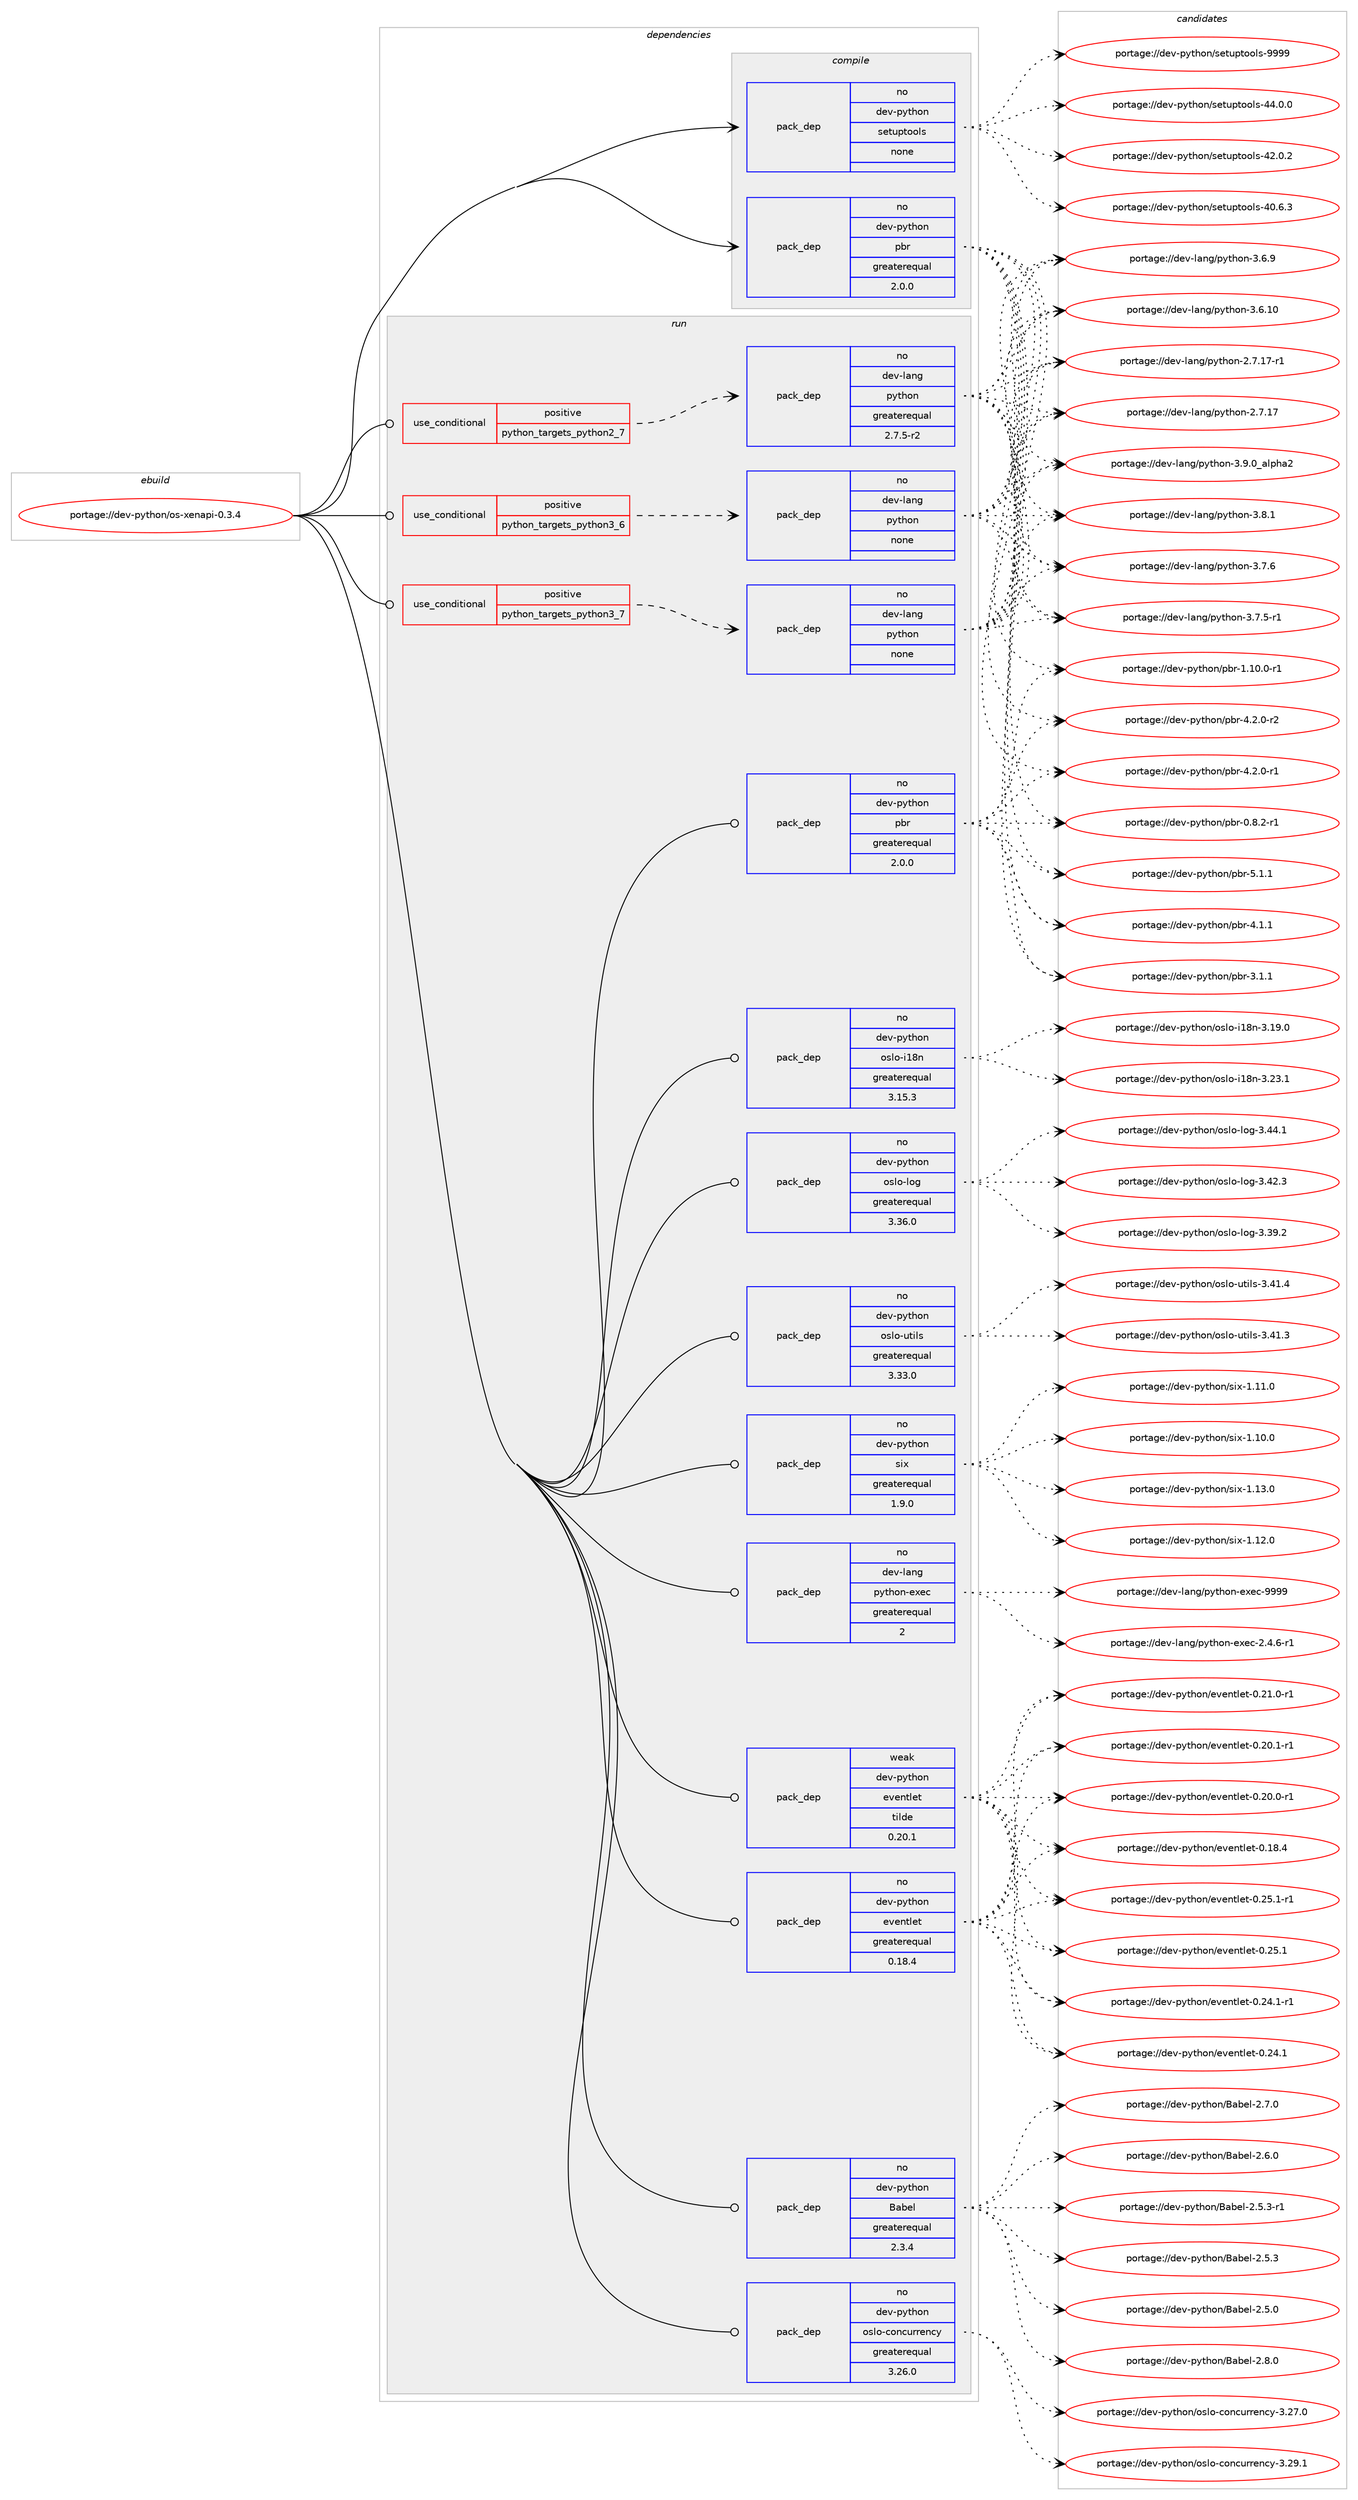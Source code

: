 digraph prolog {

# *************
# Graph options
# *************

newrank=true;
concentrate=true;
compound=true;
graph [rankdir=LR,fontname=Helvetica,fontsize=10,ranksep=1.5];#, ranksep=2.5, nodesep=0.2];
edge  [arrowhead=vee];
node  [fontname=Helvetica,fontsize=10];

# **********
# The ebuild
# **********

subgraph cluster_leftcol {
color=gray;
label=<<i>ebuild</i>>;
id [label="portage://dev-python/os-xenapi-0.3.4", color=red, width=4, href="../dev-python/os-xenapi-0.3.4.svg"];
}

# ****************
# The dependencies
# ****************

subgraph cluster_midcol {
color=gray;
label=<<i>dependencies</i>>;
subgraph cluster_compile {
fillcolor="#eeeeee";
style=filled;
label=<<i>compile</i>>;
subgraph pack329526 {
dependency446265 [label=<<TABLE BORDER="0" CELLBORDER="1" CELLSPACING="0" CELLPADDING="4" WIDTH="220"><TR><TD ROWSPAN="6" CELLPADDING="30">pack_dep</TD></TR><TR><TD WIDTH="110">no</TD></TR><TR><TD>dev-python</TD></TR><TR><TD>pbr</TD></TR><TR><TD>greaterequal</TD></TR><TR><TD>2.0.0</TD></TR></TABLE>>, shape=none, color=blue];
}
id:e -> dependency446265:w [weight=20,style="solid",arrowhead="vee"];
subgraph pack329527 {
dependency446266 [label=<<TABLE BORDER="0" CELLBORDER="1" CELLSPACING="0" CELLPADDING="4" WIDTH="220"><TR><TD ROWSPAN="6" CELLPADDING="30">pack_dep</TD></TR><TR><TD WIDTH="110">no</TD></TR><TR><TD>dev-python</TD></TR><TR><TD>setuptools</TD></TR><TR><TD>none</TD></TR><TR><TD></TD></TR></TABLE>>, shape=none, color=blue];
}
id:e -> dependency446266:w [weight=20,style="solid",arrowhead="vee"];
}
subgraph cluster_compileandrun {
fillcolor="#eeeeee";
style=filled;
label=<<i>compile and run</i>>;
}
subgraph cluster_run {
fillcolor="#eeeeee";
style=filled;
label=<<i>run</i>>;
subgraph cond111764 {
dependency446267 [label=<<TABLE BORDER="0" CELLBORDER="1" CELLSPACING="0" CELLPADDING="4"><TR><TD ROWSPAN="3" CELLPADDING="10">use_conditional</TD></TR><TR><TD>positive</TD></TR><TR><TD>python_targets_python2_7</TD></TR></TABLE>>, shape=none, color=red];
subgraph pack329528 {
dependency446268 [label=<<TABLE BORDER="0" CELLBORDER="1" CELLSPACING="0" CELLPADDING="4" WIDTH="220"><TR><TD ROWSPAN="6" CELLPADDING="30">pack_dep</TD></TR><TR><TD WIDTH="110">no</TD></TR><TR><TD>dev-lang</TD></TR><TR><TD>python</TD></TR><TR><TD>greaterequal</TD></TR><TR><TD>2.7.5-r2</TD></TR></TABLE>>, shape=none, color=blue];
}
dependency446267:e -> dependency446268:w [weight=20,style="dashed",arrowhead="vee"];
}
id:e -> dependency446267:w [weight=20,style="solid",arrowhead="odot"];
subgraph cond111765 {
dependency446269 [label=<<TABLE BORDER="0" CELLBORDER="1" CELLSPACING="0" CELLPADDING="4"><TR><TD ROWSPAN="3" CELLPADDING="10">use_conditional</TD></TR><TR><TD>positive</TD></TR><TR><TD>python_targets_python3_6</TD></TR></TABLE>>, shape=none, color=red];
subgraph pack329529 {
dependency446270 [label=<<TABLE BORDER="0" CELLBORDER="1" CELLSPACING="0" CELLPADDING="4" WIDTH="220"><TR><TD ROWSPAN="6" CELLPADDING="30">pack_dep</TD></TR><TR><TD WIDTH="110">no</TD></TR><TR><TD>dev-lang</TD></TR><TR><TD>python</TD></TR><TR><TD>none</TD></TR><TR><TD></TD></TR></TABLE>>, shape=none, color=blue];
}
dependency446269:e -> dependency446270:w [weight=20,style="dashed",arrowhead="vee"];
}
id:e -> dependency446269:w [weight=20,style="solid",arrowhead="odot"];
subgraph cond111766 {
dependency446271 [label=<<TABLE BORDER="0" CELLBORDER="1" CELLSPACING="0" CELLPADDING="4"><TR><TD ROWSPAN="3" CELLPADDING="10">use_conditional</TD></TR><TR><TD>positive</TD></TR><TR><TD>python_targets_python3_7</TD></TR></TABLE>>, shape=none, color=red];
subgraph pack329530 {
dependency446272 [label=<<TABLE BORDER="0" CELLBORDER="1" CELLSPACING="0" CELLPADDING="4" WIDTH="220"><TR><TD ROWSPAN="6" CELLPADDING="30">pack_dep</TD></TR><TR><TD WIDTH="110">no</TD></TR><TR><TD>dev-lang</TD></TR><TR><TD>python</TD></TR><TR><TD>none</TD></TR><TR><TD></TD></TR></TABLE>>, shape=none, color=blue];
}
dependency446271:e -> dependency446272:w [weight=20,style="dashed",arrowhead="vee"];
}
id:e -> dependency446271:w [weight=20,style="solid",arrowhead="odot"];
subgraph pack329531 {
dependency446273 [label=<<TABLE BORDER="0" CELLBORDER="1" CELLSPACING="0" CELLPADDING="4" WIDTH="220"><TR><TD ROWSPAN="6" CELLPADDING="30">pack_dep</TD></TR><TR><TD WIDTH="110">no</TD></TR><TR><TD>dev-lang</TD></TR><TR><TD>python-exec</TD></TR><TR><TD>greaterequal</TD></TR><TR><TD>2</TD></TR></TABLE>>, shape=none, color=blue];
}
id:e -> dependency446273:w [weight=20,style="solid",arrowhead="odot"];
subgraph pack329532 {
dependency446274 [label=<<TABLE BORDER="0" CELLBORDER="1" CELLSPACING="0" CELLPADDING="4" WIDTH="220"><TR><TD ROWSPAN="6" CELLPADDING="30">pack_dep</TD></TR><TR><TD WIDTH="110">no</TD></TR><TR><TD>dev-python</TD></TR><TR><TD>Babel</TD></TR><TR><TD>greaterequal</TD></TR><TR><TD>2.3.4</TD></TR></TABLE>>, shape=none, color=blue];
}
id:e -> dependency446274:w [weight=20,style="solid",arrowhead="odot"];
subgraph pack329533 {
dependency446275 [label=<<TABLE BORDER="0" CELLBORDER="1" CELLSPACING="0" CELLPADDING="4" WIDTH="220"><TR><TD ROWSPAN="6" CELLPADDING="30">pack_dep</TD></TR><TR><TD WIDTH="110">no</TD></TR><TR><TD>dev-python</TD></TR><TR><TD>eventlet</TD></TR><TR><TD>greaterequal</TD></TR><TR><TD>0.18.4</TD></TR></TABLE>>, shape=none, color=blue];
}
id:e -> dependency446275:w [weight=20,style="solid",arrowhead="odot"];
subgraph pack329534 {
dependency446276 [label=<<TABLE BORDER="0" CELLBORDER="1" CELLSPACING="0" CELLPADDING="4" WIDTH="220"><TR><TD ROWSPAN="6" CELLPADDING="30">pack_dep</TD></TR><TR><TD WIDTH="110">no</TD></TR><TR><TD>dev-python</TD></TR><TR><TD>oslo-concurrency</TD></TR><TR><TD>greaterequal</TD></TR><TR><TD>3.26.0</TD></TR></TABLE>>, shape=none, color=blue];
}
id:e -> dependency446276:w [weight=20,style="solid",arrowhead="odot"];
subgraph pack329535 {
dependency446277 [label=<<TABLE BORDER="0" CELLBORDER="1" CELLSPACING="0" CELLPADDING="4" WIDTH="220"><TR><TD ROWSPAN="6" CELLPADDING="30">pack_dep</TD></TR><TR><TD WIDTH="110">no</TD></TR><TR><TD>dev-python</TD></TR><TR><TD>oslo-i18n</TD></TR><TR><TD>greaterequal</TD></TR><TR><TD>3.15.3</TD></TR></TABLE>>, shape=none, color=blue];
}
id:e -> dependency446277:w [weight=20,style="solid",arrowhead="odot"];
subgraph pack329536 {
dependency446278 [label=<<TABLE BORDER="0" CELLBORDER="1" CELLSPACING="0" CELLPADDING="4" WIDTH="220"><TR><TD ROWSPAN="6" CELLPADDING="30">pack_dep</TD></TR><TR><TD WIDTH="110">no</TD></TR><TR><TD>dev-python</TD></TR><TR><TD>oslo-log</TD></TR><TR><TD>greaterequal</TD></TR><TR><TD>3.36.0</TD></TR></TABLE>>, shape=none, color=blue];
}
id:e -> dependency446278:w [weight=20,style="solid",arrowhead="odot"];
subgraph pack329537 {
dependency446279 [label=<<TABLE BORDER="0" CELLBORDER="1" CELLSPACING="0" CELLPADDING="4" WIDTH="220"><TR><TD ROWSPAN="6" CELLPADDING="30">pack_dep</TD></TR><TR><TD WIDTH="110">no</TD></TR><TR><TD>dev-python</TD></TR><TR><TD>oslo-utils</TD></TR><TR><TD>greaterequal</TD></TR><TR><TD>3.33.0</TD></TR></TABLE>>, shape=none, color=blue];
}
id:e -> dependency446279:w [weight=20,style="solid",arrowhead="odot"];
subgraph pack329538 {
dependency446280 [label=<<TABLE BORDER="0" CELLBORDER="1" CELLSPACING="0" CELLPADDING="4" WIDTH="220"><TR><TD ROWSPAN="6" CELLPADDING="30">pack_dep</TD></TR><TR><TD WIDTH="110">no</TD></TR><TR><TD>dev-python</TD></TR><TR><TD>pbr</TD></TR><TR><TD>greaterequal</TD></TR><TR><TD>2.0.0</TD></TR></TABLE>>, shape=none, color=blue];
}
id:e -> dependency446280:w [weight=20,style="solid",arrowhead="odot"];
subgraph pack329539 {
dependency446281 [label=<<TABLE BORDER="0" CELLBORDER="1" CELLSPACING="0" CELLPADDING="4" WIDTH="220"><TR><TD ROWSPAN="6" CELLPADDING="30">pack_dep</TD></TR><TR><TD WIDTH="110">no</TD></TR><TR><TD>dev-python</TD></TR><TR><TD>six</TD></TR><TR><TD>greaterequal</TD></TR><TR><TD>1.9.0</TD></TR></TABLE>>, shape=none, color=blue];
}
id:e -> dependency446281:w [weight=20,style="solid",arrowhead="odot"];
subgraph pack329540 {
dependency446282 [label=<<TABLE BORDER="0" CELLBORDER="1" CELLSPACING="0" CELLPADDING="4" WIDTH="220"><TR><TD ROWSPAN="6" CELLPADDING="30">pack_dep</TD></TR><TR><TD WIDTH="110">weak</TD></TR><TR><TD>dev-python</TD></TR><TR><TD>eventlet</TD></TR><TR><TD>tilde</TD></TR><TR><TD>0.20.1</TD></TR></TABLE>>, shape=none, color=blue];
}
id:e -> dependency446282:w [weight=20,style="solid",arrowhead="odot"];
}
}

# **************
# The candidates
# **************

subgraph cluster_choices {
rank=same;
color=gray;
label=<<i>candidates</i>>;

subgraph choice329526 {
color=black;
nodesep=1;
choice100101118451121211161041111104711298114455346494649 [label="portage://dev-python/pbr-5.1.1", color=red, width=4,href="../dev-python/pbr-5.1.1.svg"];
choice1001011184511212111610411111047112981144552465046484511450 [label="portage://dev-python/pbr-4.2.0-r2", color=red, width=4,href="../dev-python/pbr-4.2.0-r2.svg"];
choice1001011184511212111610411111047112981144552465046484511449 [label="portage://dev-python/pbr-4.2.0-r1", color=red, width=4,href="../dev-python/pbr-4.2.0-r1.svg"];
choice100101118451121211161041111104711298114455246494649 [label="portage://dev-python/pbr-4.1.1", color=red, width=4,href="../dev-python/pbr-4.1.1.svg"];
choice100101118451121211161041111104711298114455146494649 [label="portage://dev-python/pbr-3.1.1", color=red, width=4,href="../dev-python/pbr-3.1.1.svg"];
choice100101118451121211161041111104711298114454946494846484511449 [label="portage://dev-python/pbr-1.10.0-r1", color=red, width=4,href="../dev-python/pbr-1.10.0-r1.svg"];
choice1001011184511212111610411111047112981144548465646504511449 [label="portage://dev-python/pbr-0.8.2-r1", color=red, width=4,href="../dev-python/pbr-0.8.2-r1.svg"];
dependency446265:e -> choice100101118451121211161041111104711298114455346494649:w [style=dotted,weight="100"];
dependency446265:e -> choice1001011184511212111610411111047112981144552465046484511450:w [style=dotted,weight="100"];
dependency446265:e -> choice1001011184511212111610411111047112981144552465046484511449:w [style=dotted,weight="100"];
dependency446265:e -> choice100101118451121211161041111104711298114455246494649:w [style=dotted,weight="100"];
dependency446265:e -> choice100101118451121211161041111104711298114455146494649:w [style=dotted,weight="100"];
dependency446265:e -> choice100101118451121211161041111104711298114454946494846484511449:w [style=dotted,weight="100"];
dependency446265:e -> choice1001011184511212111610411111047112981144548465646504511449:w [style=dotted,weight="100"];
}
subgraph choice329527 {
color=black;
nodesep=1;
choice10010111845112121116104111110471151011161171121161111111081154557575757 [label="portage://dev-python/setuptools-9999", color=red, width=4,href="../dev-python/setuptools-9999.svg"];
choice100101118451121211161041111104711510111611711211611111110811545525246484648 [label="portage://dev-python/setuptools-44.0.0", color=red, width=4,href="../dev-python/setuptools-44.0.0.svg"];
choice100101118451121211161041111104711510111611711211611111110811545525046484650 [label="portage://dev-python/setuptools-42.0.2", color=red, width=4,href="../dev-python/setuptools-42.0.2.svg"];
choice100101118451121211161041111104711510111611711211611111110811545524846544651 [label="portage://dev-python/setuptools-40.6.3", color=red, width=4,href="../dev-python/setuptools-40.6.3.svg"];
dependency446266:e -> choice10010111845112121116104111110471151011161171121161111111081154557575757:w [style=dotted,weight="100"];
dependency446266:e -> choice100101118451121211161041111104711510111611711211611111110811545525246484648:w [style=dotted,weight="100"];
dependency446266:e -> choice100101118451121211161041111104711510111611711211611111110811545525046484650:w [style=dotted,weight="100"];
dependency446266:e -> choice100101118451121211161041111104711510111611711211611111110811545524846544651:w [style=dotted,weight="100"];
}
subgraph choice329528 {
color=black;
nodesep=1;
choice10010111845108971101034711212111610411111045514657464895971081121049750 [label="portage://dev-lang/python-3.9.0_alpha2", color=red, width=4,href="../dev-lang/python-3.9.0_alpha2.svg"];
choice100101118451089711010347112121116104111110455146564649 [label="portage://dev-lang/python-3.8.1", color=red, width=4,href="../dev-lang/python-3.8.1.svg"];
choice100101118451089711010347112121116104111110455146554654 [label="portage://dev-lang/python-3.7.6", color=red, width=4,href="../dev-lang/python-3.7.6.svg"];
choice1001011184510897110103471121211161041111104551465546534511449 [label="portage://dev-lang/python-3.7.5-r1", color=red, width=4,href="../dev-lang/python-3.7.5-r1.svg"];
choice100101118451089711010347112121116104111110455146544657 [label="portage://dev-lang/python-3.6.9", color=red, width=4,href="../dev-lang/python-3.6.9.svg"];
choice10010111845108971101034711212111610411111045514654464948 [label="portage://dev-lang/python-3.6.10", color=red, width=4,href="../dev-lang/python-3.6.10.svg"];
choice100101118451089711010347112121116104111110455046554649554511449 [label="portage://dev-lang/python-2.7.17-r1", color=red, width=4,href="../dev-lang/python-2.7.17-r1.svg"];
choice10010111845108971101034711212111610411111045504655464955 [label="portage://dev-lang/python-2.7.17", color=red, width=4,href="../dev-lang/python-2.7.17.svg"];
dependency446268:e -> choice10010111845108971101034711212111610411111045514657464895971081121049750:w [style=dotted,weight="100"];
dependency446268:e -> choice100101118451089711010347112121116104111110455146564649:w [style=dotted,weight="100"];
dependency446268:e -> choice100101118451089711010347112121116104111110455146554654:w [style=dotted,weight="100"];
dependency446268:e -> choice1001011184510897110103471121211161041111104551465546534511449:w [style=dotted,weight="100"];
dependency446268:e -> choice100101118451089711010347112121116104111110455146544657:w [style=dotted,weight="100"];
dependency446268:e -> choice10010111845108971101034711212111610411111045514654464948:w [style=dotted,weight="100"];
dependency446268:e -> choice100101118451089711010347112121116104111110455046554649554511449:w [style=dotted,weight="100"];
dependency446268:e -> choice10010111845108971101034711212111610411111045504655464955:w [style=dotted,weight="100"];
}
subgraph choice329529 {
color=black;
nodesep=1;
choice10010111845108971101034711212111610411111045514657464895971081121049750 [label="portage://dev-lang/python-3.9.0_alpha2", color=red, width=4,href="../dev-lang/python-3.9.0_alpha2.svg"];
choice100101118451089711010347112121116104111110455146564649 [label="portage://dev-lang/python-3.8.1", color=red, width=4,href="../dev-lang/python-3.8.1.svg"];
choice100101118451089711010347112121116104111110455146554654 [label="portage://dev-lang/python-3.7.6", color=red, width=4,href="../dev-lang/python-3.7.6.svg"];
choice1001011184510897110103471121211161041111104551465546534511449 [label="portage://dev-lang/python-3.7.5-r1", color=red, width=4,href="../dev-lang/python-3.7.5-r1.svg"];
choice100101118451089711010347112121116104111110455146544657 [label="portage://dev-lang/python-3.6.9", color=red, width=4,href="../dev-lang/python-3.6.9.svg"];
choice10010111845108971101034711212111610411111045514654464948 [label="portage://dev-lang/python-3.6.10", color=red, width=4,href="../dev-lang/python-3.6.10.svg"];
choice100101118451089711010347112121116104111110455046554649554511449 [label="portage://dev-lang/python-2.7.17-r1", color=red, width=4,href="../dev-lang/python-2.7.17-r1.svg"];
choice10010111845108971101034711212111610411111045504655464955 [label="portage://dev-lang/python-2.7.17", color=red, width=4,href="../dev-lang/python-2.7.17.svg"];
dependency446270:e -> choice10010111845108971101034711212111610411111045514657464895971081121049750:w [style=dotted,weight="100"];
dependency446270:e -> choice100101118451089711010347112121116104111110455146564649:w [style=dotted,weight="100"];
dependency446270:e -> choice100101118451089711010347112121116104111110455146554654:w [style=dotted,weight="100"];
dependency446270:e -> choice1001011184510897110103471121211161041111104551465546534511449:w [style=dotted,weight="100"];
dependency446270:e -> choice100101118451089711010347112121116104111110455146544657:w [style=dotted,weight="100"];
dependency446270:e -> choice10010111845108971101034711212111610411111045514654464948:w [style=dotted,weight="100"];
dependency446270:e -> choice100101118451089711010347112121116104111110455046554649554511449:w [style=dotted,weight="100"];
dependency446270:e -> choice10010111845108971101034711212111610411111045504655464955:w [style=dotted,weight="100"];
}
subgraph choice329530 {
color=black;
nodesep=1;
choice10010111845108971101034711212111610411111045514657464895971081121049750 [label="portage://dev-lang/python-3.9.0_alpha2", color=red, width=4,href="../dev-lang/python-3.9.0_alpha2.svg"];
choice100101118451089711010347112121116104111110455146564649 [label="portage://dev-lang/python-3.8.1", color=red, width=4,href="../dev-lang/python-3.8.1.svg"];
choice100101118451089711010347112121116104111110455146554654 [label="portage://dev-lang/python-3.7.6", color=red, width=4,href="../dev-lang/python-3.7.6.svg"];
choice1001011184510897110103471121211161041111104551465546534511449 [label="portage://dev-lang/python-3.7.5-r1", color=red, width=4,href="../dev-lang/python-3.7.5-r1.svg"];
choice100101118451089711010347112121116104111110455146544657 [label="portage://dev-lang/python-3.6.9", color=red, width=4,href="../dev-lang/python-3.6.9.svg"];
choice10010111845108971101034711212111610411111045514654464948 [label="portage://dev-lang/python-3.6.10", color=red, width=4,href="../dev-lang/python-3.6.10.svg"];
choice100101118451089711010347112121116104111110455046554649554511449 [label="portage://dev-lang/python-2.7.17-r1", color=red, width=4,href="../dev-lang/python-2.7.17-r1.svg"];
choice10010111845108971101034711212111610411111045504655464955 [label="portage://dev-lang/python-2.7.17", color=red, width=4,href="../dev-lang/python-2.7.17.svg"];
dependency446272:e -> choice10010111845108971101034711212111610411111045514657464895971081121049750:w [style=dotted,weight="100"];
dependency446272:e -> choice100101118451089711010347112121116104111110455146564649:w [style=dotted,weight="100"];
dependency446272:e -> choice100101118451089711010347112121116104111110455146554654:w [style=dotted,weight="100"];
dependency446272:e -> choice1001011184510897110103471121211161041111104551465546534511449:w [style=dotted,weight="100"];
dependency446272:e -> choice100101118451089711010347112121116104111110455146544657:w [style=dotted,weight="100"];
dependency446272:e -> choice10010111845108971101034711212111610411111045514654464948:w [style=dotted,weight="100"];
dependency446272:e -> choice100101118451089711010347112121116104111110455046554649554511449:w [style=dotted,weight="100"];
dependency446272:e -> choice10010111845108971101034711212111610411111045504655464955:w [style=dotted,weight="100"];
}
subgraph choice329531 {
color=black;
nodesep=1;
choice10010111845108971101034711212111610411111045101120101994557575757 [label="portage://dev-lang/python-exec-9999", color=red, width=4,href="../dev-lang/python-exec-9999.svg"];
choice10010111845108971101034711212111610411111045101120101994550465246544511449 [label="portage://dev-lang/python-exec-2.4.6-r1", color=red, width=4,href="../dev-lang/python-exec-2.4.6-r1.svg"];
dependency446273:e -> choice10010111845108971101034711212111610411111045101120101994557575757:w [style=dotted,weight="100"];
dependency446273:e -> choice10010111845108971101034711212111610411111045101120101994550465246544511449:w [style=dotted,weight="100"];
}
subgraph choice329532 {
color=black;
nodesep=1;
choice1001011184511212111610411111047669798101108455046564648 [label="portage://dev-python/Babel-2.8.0", color=red, width=4,href="../dev-python/Babel-2.8.0.svg"];
choice1001011184511212111610411111047669798101108455046554648 [label="portage://dev-python/Babel-2.7.0", color=red, width=4,href="../dev-python/Babel-2.7.0.svg"];
choice1001011184511212111610411111047669798101108455046544648 [label="portage://dev-python/Babel-2.6.0", color=red, width=4,href="../dev-python/Babel-2.6.0.svg"];
choice10010111845112121116104111110476697981011084550465346514511449 [label="portage://dev-python/Babel-2.5.3-r1", color=red, width=4,href="../dev-python/Babel-2.5.3-r1.svg"];
choice1001011184511212111610411111047669798101108455046534651 [label="portage://dev-python/Babel-2.5.3", color=red, width=4,href="../dev-python/Babel-2.5.3.svg"];
choice1001011184511212111610411111047669798101108455046534648 [label="portage://dev-python/Babel-2.5.0", color=red, width=4,href="../dev-python/Babel-2.5.0.svg"];
dependency446274:e -> choice1001011184511212111610411111047669798101108455046564648:w [style=dotted,weight="100"];
dependency446274:e -> choice1001011184511212111610411111047669798101108455046554648:w [style=dotted,weight="100"];
dependency446274:e -> choice1001011184511212111610411111047669798101108455046544648:w [style=dotted,weight="100"];
dependency446274:e -> choice10010111845112121116104111110476697981011084550465346514511449:w [style=dotted,weight="100"];
dependency446274:e -> choice1001011184511212111610411111047669798101108455046534651:w [style=dotted,weight="100"];
dependency446274:e -> choice1001011184511212111610411111047669798101108455046534648:w [style=dotted,weight="100"];
}
subgraph choice329533 {
color=black;
nodesep=1;
choice1001011184511212111610411111047101118101110116108101116454846505346494511449 [label="portage://dev-python/eventlet-0.25.1-r1", color=red, width=4,href="../dev-python/eventlet-0.25.1-r1.svg"];
choice100101118451121211161041111104710111810111011610810111645484650534649 [label="portage://dev-python/eventlet-0.25.1", color=red, width=4,href="../dev-python/eventlet-0.25.1.svg"];
choice1001011184511212111610411111047101118101110116108101116454846505246494511449 [label="portage://dev-python/eventlet-0.24.1-r1", color=red, width=4,href="../dev-python/eventlet-0.24.1-r1.svg"];
choice100101118451121211161041111104710111810111011610810111645484650524649 [label="portage://dev-python/eventlet-0.24.1", color=red, width=4,href="../dev-python/eventlet-0.24.1.svg"];
choice1001011184511212111610411111047101118101110116108101116454846504946484511449 [label="portage://dev-python/eventlet-0.21.0-r1", color=red, width=4,href="../dev-python/eventlet-0.21.0-r1.svg"];
choice1001011184511212111610411111047101118101110116108101116454846504846494511449 [label="portage://dev-python/eventlet-0.20.1-r1", color=red, width=4,href="../dev-python/eventlet-0.20.1-r1.svg"];
choice1001011184511212111610411111047101118101110116108101116454846504846484511449 [label="portage://dev-python/eventlet-0.20.0-r1", color=red, width=4,href="../dev-python/eventlet-0.20.0-r1.svg"];
choice100101118451121211161041111104710111810111011610810111645484649564652 [label="portage://dev-python/eventlet-0.18.4", color=red, width=4,href="../dev-python/eventlet-0.18.4.svg"];
dependency446275:e -> choice1001011184511212111610411111047101118101110116108101116454846505346494511449:w [style=dotted,weight="100"];
dependency446275:e -> choice100101118451121211161041111104710111810111011610810111645484650534649:w [style=dotted,weight="100"];
dependency446275:e -> choice1001011184511212111610411111047101118101110116108101116454846505246494511449:w [style=dotted,weight="100"];
dependency446275:e -> choice100101118451121211161041111104710111810111011610810111645484650524649:w [style=dotted,weight="100"];
dependency446275:e -> choice1001011184511212111610411111047101118101110116108101116454846504946484511449:w [style=dotted,weight="100"];
dependency446275:e -> choice1001011184511212111610411111047101118101110116108101116454846504846494511449:w [style=dotted,weight="100"];
dependency446275:e -> choice1001011184511212111610411111047101118101110116108101116454846504846484511449:w [style=dotted,weight="100"];
dependency446275:e -> choice100101118451121211161041111104710111810111011610810111645484649564652:w [style=dotted,weight="100"];
}
subgraph choice329534 {
color=black;
nodesep=1;
choice10010111845112121116104111110471111151081114599111110991171141141011109912145514650574649 [label="portage://dev-python/oslo-concurrency-3.29.1", color=red, width=4,href="../dev-python/oslo-concurrency-3.29.1.svg"];
choice10010111845112121116104111110471111151081114599111110991171141141011109912145514650554648 [label="portage://dev-python/oslo-concurrency-3.27.0", color=red, width=4,href="../dev-python/oslo-concurrency-3.27.0.svg"];
dependency446276:e -> choice10010111845112121116104111110471111151081114599111110991171141141011109912145514650574649:w [style=dotted,weight="100"];
dependency446276:e -> choice10010111845112121116104111110471111151081114599111110991171141141011109912145514650554648:w [style=dotted,weight="100"];
}
subgraph choice329535 {
color=black;
nodesep=1;
choice100101118451121211161041111104711111510811145105495611045514650514649 [label="portage://dev-python/oslo-i18n-3.23.1", color=red, width=4,href="../dev-python/oslo-i18n-3.23.1.svg"];
choice100101118451121211161041111104711111510811145105495611045514649574648 [label="portage://dev-python/oslo-i18n-3.19.0", color=red, width=4,href="../dev-python/oslo-i18n-3.19.0.svg"];
dependency446277:e -> choice100101118451121211161041111104711111510811145105495611045514650514649:w [style=dotted,weight="100"];
dependency446277:e -> choice100101118451121211161041111104711111510811145105495611045514649574648:w [style=dotted,weight="100"];
}
subgraph choice329536 {
color=black;
nodesep=1;
choice10010111845112121116104111110471111151081114510811110345514652524649 [label="portage://dev-python/oslo-log-3.44.1", color=red, width=4,href="../dev-python/oslo-log-3.44.1.svg"];
choice10010111845112121116104111110471111151081114510811110345514652504651 [label="portage://dev-python/oslo-log-3.42.3", color=red, width=4,href="../dev-python/oslo-log-3.42.3.svg"];
choice10010111845112121116104111110471111151081114510811110345514651574650 [label="portage://dev-python/oslo-log-3.39.2", color=red, width=4,href="../dev-python/oslo-log-3.39.2.svg"];
dependency446278:e -> choice10010111845112121116104111110471111151081114510811110345514652524649:w [style=dotted,weight="100"];
dependency446278:e -> choice10010111845112121116104111110471111151081114510811110345514652504651:w [style=dotted,weight="100"];
dependency446278:e -> choice10010111845112121116104111110471111151081114510811110345514651574650:w [style=dotted,weight="100"];
}
subgraph choice329537 {
color=black;
nodesep=1;
choice10010111845112121116104111110471111151081114511711610510811545514652494652 [label="portage://dev-python/oslo-utils-3.41.4", color=red, width=4,href="../dev-python/oslo-utils-3.41.4.svg"];
choice10010111845112121116104111110471111151081114511711610510811545514652494651 [label="portage://dev-python/oslo-utils-3.41.3", color=red, width=4,href="../dev-python/oslo-utils-3.41.3.svg"];
dependency446279:e -> choice10010111845112121116104111110471111151081114511711610510811545514652494652:w [style=dotted,weight="100"];
dependency446279:e -> choice10010111845112121116104111110471111151081114511711610510811545514652494651:w [style=dotted,weight="100"];
}
subgraph choice329538 {
color=black;
nodesep=1;
choice100101118451121211161041111104711298114455346494649 [label="portage://dev-python/pbr-5.1.1", color=red, width=4,href="../dev-python/pbr-5.1.1.svg"];
choice1001011184511212111610411111047112981144552465046484511450 [label="portage://dev-python/pbr-4.2.0-r2", color=red, width=4,href="../dev-python/pbr-4.2.0-r2.svg"];
choice1001011184511212111610411111047112981144552465046484511449 [label="portage://dev-python/pbr-4.2.0-r1", color=red, width=4,href="../dev-python/pbr-4.2.0-r1.svg"];
choice100101118451121211161041111104711298114455246494649 [label="portage://dev-python/pbr-4.1.1", color=red, width=4,href="../dev-python/pbr-4.1.1.svg"];
choice100101118451121211161041111104711298114455146494649 [label="portage://dev-python/pbr-3.1.1", color=red, width=4,href="../dev-python/pbr-3.1.1.svg"];
choice100101118451121211161041111104711298114454946494846484511449 [label="portage://dev-python/pbr-1.10.0-r1", color=red, width=4,href="../dev-python/pbr-1.10.0-r1.svg"];
choice1001011184511212111610411111047112981144548465646504511449 [label="portage://dev-python/pbr-0.8.2-r1", color=red, width=4,href="../dev-python/pbr-0.8.2-r1.svg"];
dependency446280:e -> choice100101118451121211161041111104711298114455346494649:w [style=dotted,weight="100"];
dependency446280:e -> choice1001011184511212111610411111047112981144552465046484511450:w [style=dotted,weight="100"];
dependency446280:e -> choice1001011184511212111610411111047112981144552465046484511449:w [style=dotted,weight="100"];
dependency446280:e -> choice100101118451121211161041111104711298114455246494649:w [style=dotted,weight="100"];
dependency446280:e -> choice100101118451121211161041111104711298114455146494649:w [style=dotted,weight="100"];
dependency446280:e -> choice100101118451121211161041111104711298114454946494846484511449:w [style=dotted,weight="100"];
dependency446280:e -> choice1001011184511212111610411111047112981144548465646504511449:w [style=dotted,weight="100"];
}
subgraph choice329539 {
color=black;
nodesep=1;
choice100101118451121211161041111104711510512045494649514648 [label="portage://dev-python/six-1.13.0", color=red, width=4,href="../dev-python/six-1.13.0.svg"];
choice100101118451121211161041111104711510512045494649504648 [label="portage://dev-python/six-1.12.0", color=red, width=4,href="../dev-python/six-1.12.0.svg"];
choice100101118451121211161041111104711510512045494649494648 [label="portage://dev-python/six-1.11.0", color=red, width=4,href="../dev-python/six-1.11.0.svg"];
choice100101118451121211161041111104711510512045494649484648 [label="portage://dev-python/six-1.10.0", color=red, width=4,href="../dev-python/six-1.10.0.svg"];
dependency446281:e -> choice100101118451121211161041111104711510512045494649514648:w [style=dotted,weight="100"];
dependency446281:e -> choice100101118451121211161041111104711510512045494649504648:w [style=dotted,weight="100"];
dependency446281:e -> choice100101118451121211161041111104711510512045494649494648:w [style=dotted,weight="100"];
dependency446281:e -> choice100101118451121211161041111104711510512045494649484648:w [style=dotted,weight="100"];
}
subgraph choice329540 {
color=black;
nodesep=1;
choice1001011184511212111610411111047101118101110116108101116454846505346494511449 [label="portage://dev-python/eventlet-0.25.1-r1", color=red, width=4,href="../dev-python/eventlet-0.25.1-r1.svg"];
choice100101118451121211161041111104710111810111011610810111645484650534649 [label="portage://dev-python/eventlet-0.25.1", color=red, width=4,href="../dev-python/eventlet-0.25.1.svg"];
choice1001011184511212111610411111047101118101110116108101116454846505246494511449 [label="portage://dev-python/eventlet-0.24.1-r1", color=red, width=4,href="../dev-python/eventlet-0.24.1-r1.svg"];
choice100101118451121211161041111104710111810111011610810111645484650524649 [label="portage://dev-python/eventlet-0.24.1", color=red, width=4,href="../dev-python/eventlet-0.24.1.svg"];
choice1001011184511212111610411111047101118101110116108101116454846504946484511449 [label="portage://dev-python/eventlet-0.21.0-r1", color=red, width=4,href="../dev-python/eventlet-0.21.0-r1.svg"];
choice1001011184511212111610411111047101118101110116108101116454846504846494511449 [label="portage://dev-python/eventlet-0.20.1-r1", color=red, width=4,href="../dev-python/eventlet-0.20.1-r1.svg"];
choice1001011184511212111610411111047101118101110116108101116454846504846484511449 [label="portage://dev-python/eventlet-0.20.0-r1", color=red, width=4,href="../dev-python/eventlet-0.20.0-r1.svg"];
choice100101118451121211161041111104710111810111011610810111645484649564652 [label="portage://dev-python/eventlet-0.18.4", color=red, width=4,href="../dev-python/eventlet-0.18.4.svg"];
dependency446282:e -> choice1001011184511212111610411111047101118101110116108101116454846505346494511449:w [style=dotted,weight="100"];
dependency446282:e -> choice100101118451121211161041111104710111810111011610810111645484650534649:w [style=dotted,weight="100"];
dependency446282:e -> choice1001011184511212111610411111047101118101110116108101116454846505246494511449:w [style=dotted,weight="100"];
dependency446282:e -> choice100101118451121211161041111104710111810111011610810111645484650524649:w [style=dotted,weight="100"];
dependency446282:e -> choice1001011184511212111610411111047101118101110116108101116454846504946484511449:w [style=dotted,weight="100"];
dependency446282:e -> choice1001011184511212111610411111047101118101110116108101116454846504846494511449:w [style=dotted,weight="100"];
dependency446282:e -> choice1001011184511212111610411111047101118101110116108101116454846504846484511449:w [style=dotted,weight="100"];
dependency446282:e -> choice100101118451121211161041111104710111810111011610810111645484649564652:w [style=dotted,weight="100"];
}
}

}

